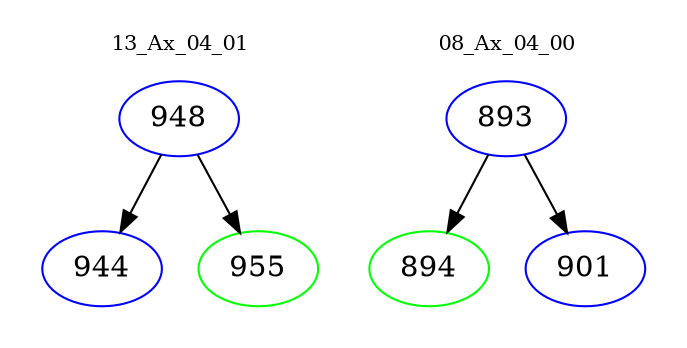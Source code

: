 digraph{
subgraph cluster_0 {
color = white
label = "13_Ax_04_01";
fontsize=10;
T0_948 [label="948", color="blue"]
T0_948 -> T0_944 [color="black"]
T0_944 [label="944", color="blue"]
T0_948 -> T0_955 [color="black"]
T0_955 [label="955", color="green"]
}
subgraph cluster_1 {
color = white
label = "08_Ax_04_00";
fontsize=10;
T1_893 [label="893", color="blue"]
T1_893 -> T1_894 [color="black"]
T1_894 [label="894", color="green"]
T1_893 -> T1_901 [color="black"]
T1_901 [label="901", color="blue"]
}
}
